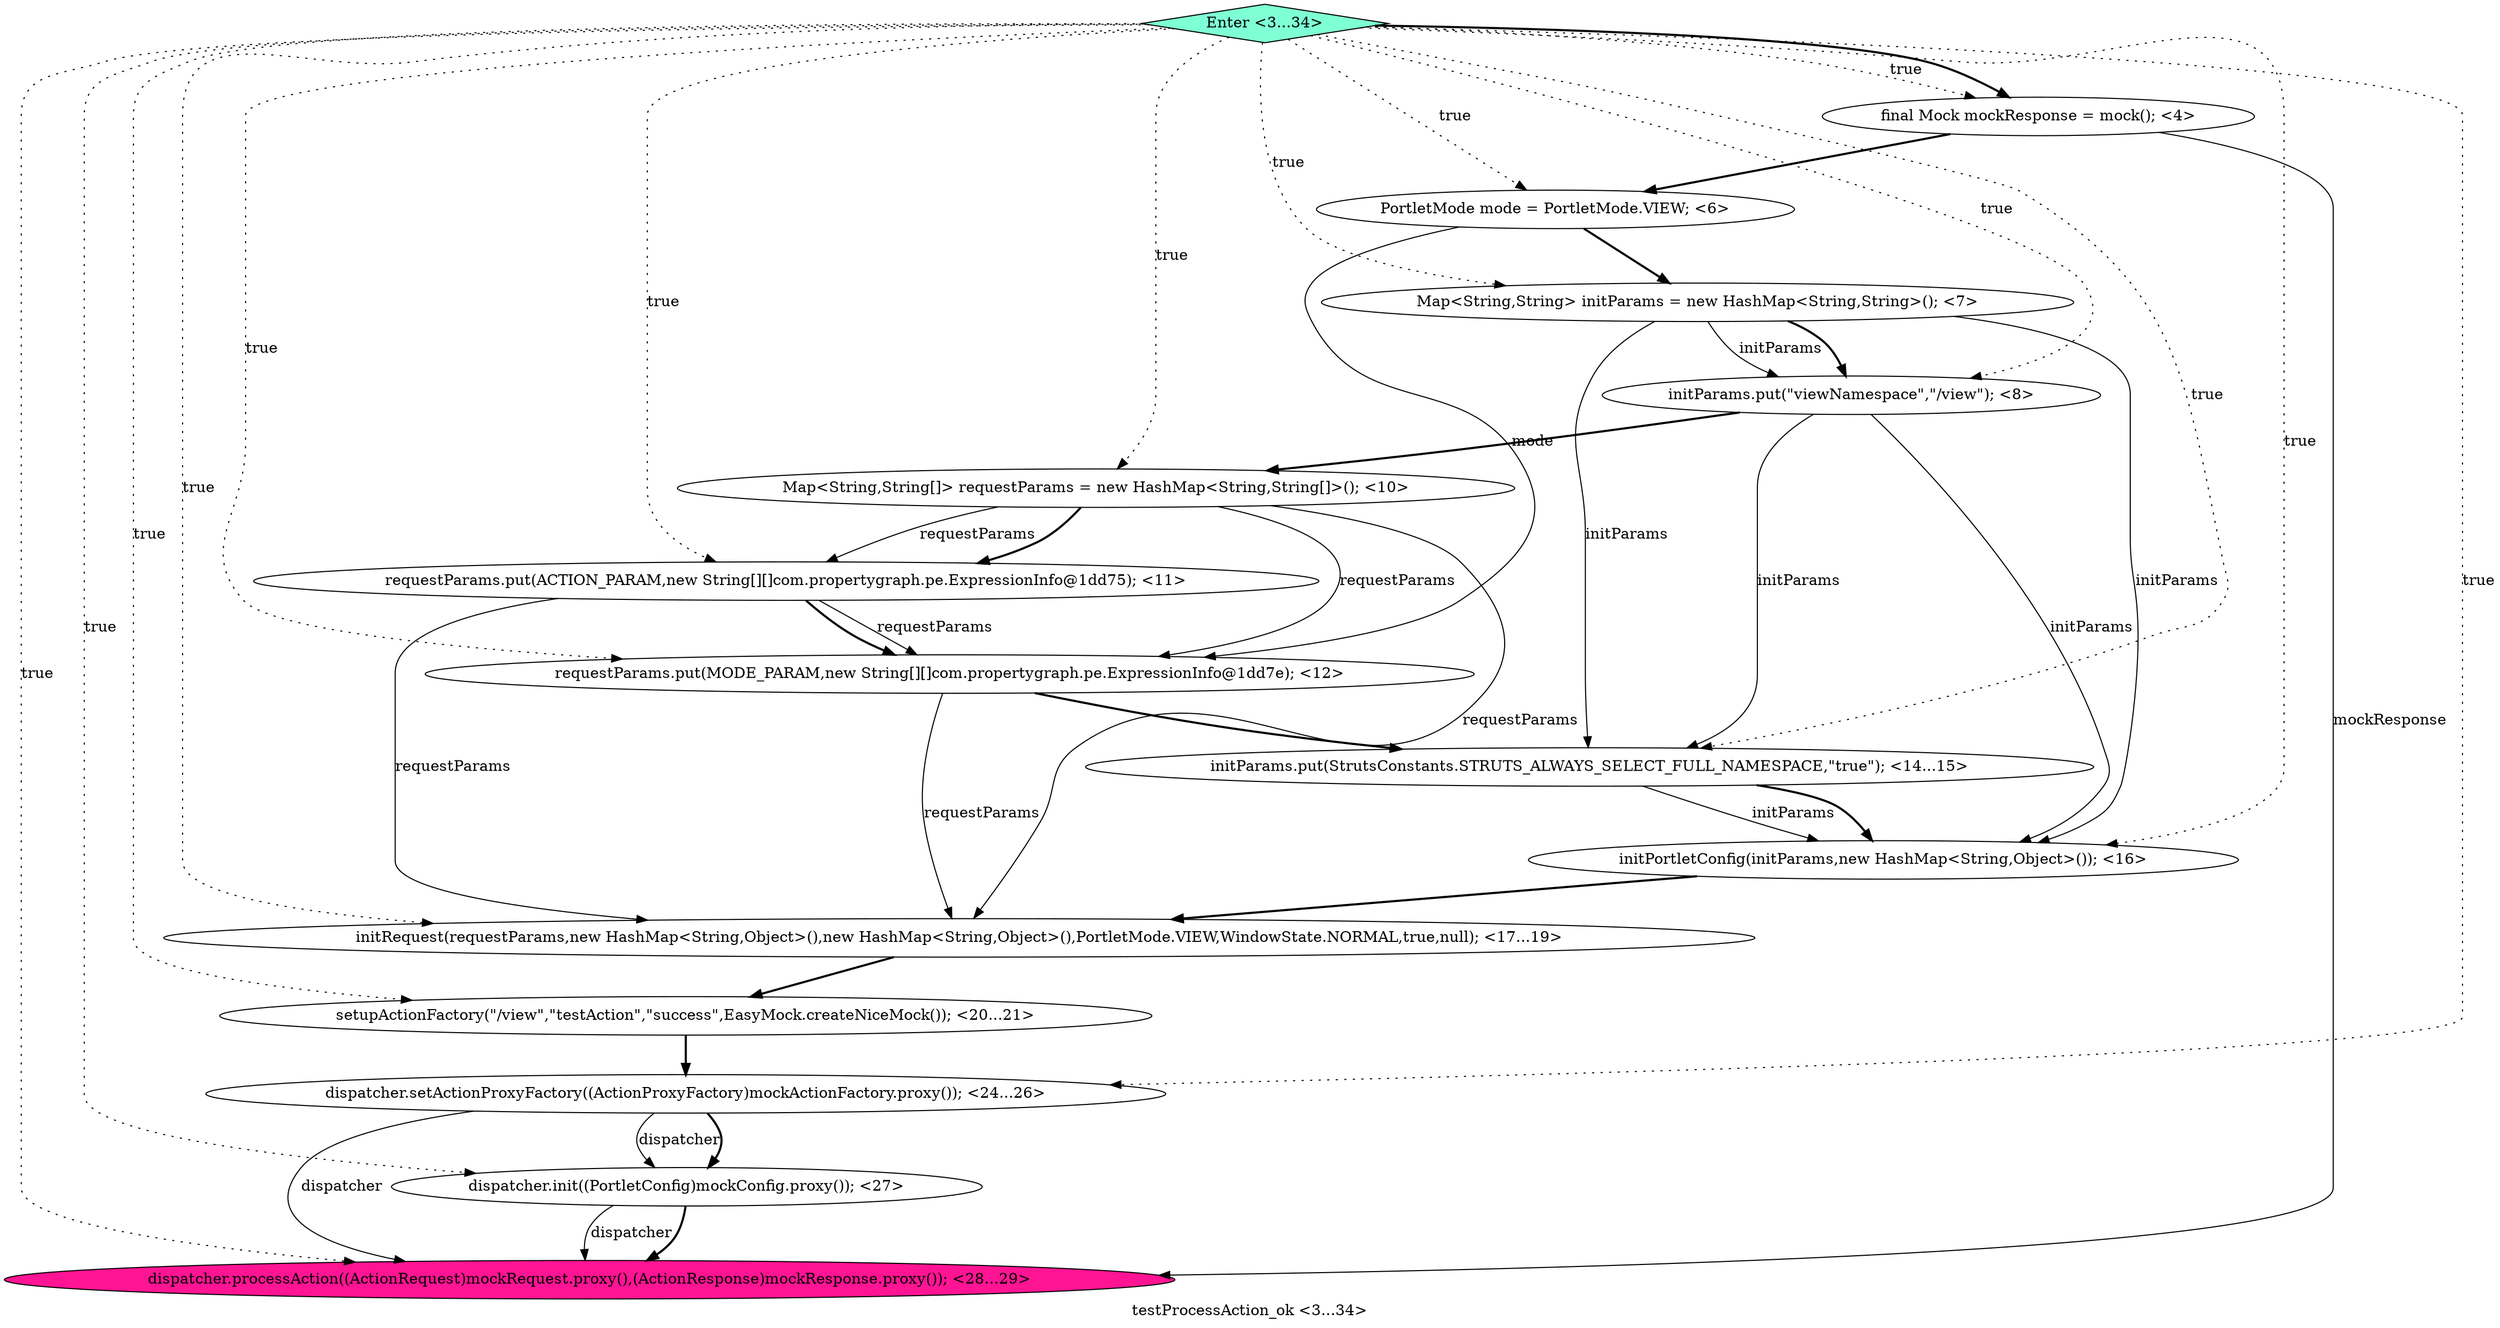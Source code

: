 digraph PDG {
label = "testProcessAction_ok <3...34>";
0.2 [style = filled, label = "Map<String,String> initParams = new HashMap<String,String>(); <7>", fillcolor = white, shape = ellipse];
0.10 [style = filled, label = "setupActionFactory(\"/view\",\"testAction\",\"success\",EasyMock.createNiceMock()); <20...21>", fillcolor = white, shape = ellipse];
0.8 [style = filled, label = "initPortletConfig(initParams,new HashMap<String,Object>()); <16>", fillcolor = white, shape = ellipse];
0.4 [style = filled, label = "Map<String,String[]> requestParams = new HashMap<String,String[]>(); <10>", fillcolor = white, shape = ellipse];
0.6 [style = filled, label = "requestParams.put(MODE_PARAM,new String[][]com.propertygraph.pe.ExpressionInfo@1dd7e); <12>", fillcolor = white, shape = ellipse];
0.14 [style = filled, label = "Enter <3...34>", fillcolor = aquamarine, shape = diamond];
0.1 [style = filled, label = "PortletMode mode = PortletMode.VIEW; <6>", fillcolor = white, shape = ellipse];
0.3 [style = filled, label = "initParams.put(\"viewNamespace\",\"/view\"); <8>", fillcolor = white, shape = ellipse];
0.0 [style = filled, label = "final Mock mockResponse = mock(); <4>", fillcolor = white, shape = ellipse];
0.13 [style = filled, label = "dispatcher.processAction((ActionRequest)mockRequest.proxy(),(ActionResponse)mockResponse.proxy()); <28...29>", fillcolor = deeppink, shape = ellipse];
0.7 [style = filled, label = "initParams.put(StrutsConstants.STRUTS_ALWAYS_SELECT_FULL_NAMESPACE,\"true\"); <14...15>", fillcolor = white, shape = ellipse];
0.12 [style = filled, label = "dispatcher.init((PortletConfig)mockConfig.proxy()); <27>", fillcolor = white, shape = ellipse];
0.9 [style = filled, label = "initRequest(requestParams,new HashMap<String,Object>(),new HashMap<String,Object>(),PortletMode.VIEW,WindowState.NORMAL,true,null); <17...19>", fillcolor = white, shape = ellipse];
0.11 [style = filled, label = "dispatcher.setActionProxyFactory((ActionProxyFactory)mockActionFactory.proxy()); <24...26>", fillcolor = white, shape = ellipse];
0.5 [style = filled, label = "requestParams.put(ACTION_PARAM,new String[][]com.propertygraph.pe.ExpressionInfo@1dd75); <11>", fillcolor = white, shape = ellipse];
0.0 -> 0.1 [style = bold, label=""];
0.0 -> 0.13 [style = solid, label="mockResponse"];
0.1 -> 0.2 [style = bold, label=""];
0.1 -> 0.6 [style = solid, label="mode"];
0.2 -> 0.3 [style = solid, label="initParams"];
0.2 -> 0.3 [style = bold, label=""];
0.2 -> 0.7 [style = solid, label="initParams"];
0.2 -> 0.8 [style = solid, label="initParams"];
0.3 -> 0.4 [style = bold, label=""];
0.3 -> 0.7 [style = solid, label="initParams"];
0.3 -> 0.8 [style = solid, label="initParams"];
0.4 -> 0.5 [style = solid, label="requestParams"];
0.4 -> 0.5 [style = bold, label=""];
0.4 -> 0.6 [style = solid, label="requestParams"];
0.4 -> 0.9 [style = solid, label="requestParams"];
0.5 -> 0.6 [style = solid, label="requestParams"];
0.5 -> 0.6 [style = bold, label=""];
0.5 -> 0.9 [style = solid, label="requestParams"];
0.6 -> 0.7 [style = bold, label=""];
0.6 -> 0.9 [style = solid, label="requestParams"];
0.7 -> 0.8 [style = solid, label="initParams"];
0.7 -> 0.8 [style = bold, label=""];
0.8 -> 0.9 [style = bold, label=""];
0.9 -> 0.10 [style = bold, label=""];
0.10 -> 0.11 [style = bold, label=""];
0.11 -> 0.12 [style = solid, label="dispatcher"];
0.11 -> 0.12 [style = bold, label=""];
0.11 -> 0.13 [style = solid, label="dispatcher"];
0.12 -> 0.13 [style = solid, label="dispatcher"];
0.12 -> 0.13 [style = bold, label=""];
0.14 -> 0.0 [style = dotted, label="true"];
0.14 -> 0.0 [style = bold, label=""];
0.14 -> 0.1 [style = dotted, label="true"];
0.14 -> 0.2 [style = dotted, label="true"];
0.14 -> 0.3 [style = dotted, label="true"];
0.14 -> 0.4 [style = dotted, label="true"];
0.14 -> 0.5 [style = dotted, label="true"];
0.14 -> 0.6 [style = dotted, label="true"];
0.14 -> 0.7 [style = dotted, label="true"];
0.14 -> 0.8 [style = dotted, label="true"];
0.14 -> 0.9 [style = dotted, label="true"];
0.14 -> 0.10 [style = dotted, label="true"];
0.14 -> 0.11 [style = dotted, label="true"];
0.14 -> 0.12 [style = dotted, label="true"];
0.14 -> 0.13 [style = dotted, label="true"];
}
